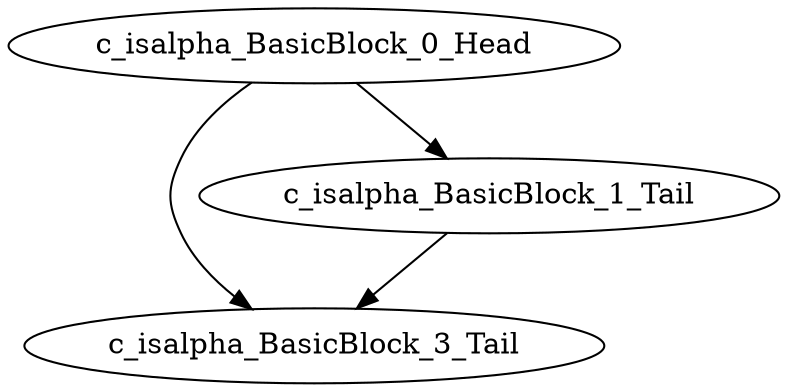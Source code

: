 digraph G {
    "c_isalpha_BasicBlock_0_Head" -> "c_isalpha_BasicBlock_3_Tail"
    "c_isalpha_BasicBlock_0_Head" -> "c_isalpha_BasicBlock_1_Tail"
    "c_isalpha_BasicBlock_1_Tail" -> "c_isalpha_BasicBlock_3_Tail"
}
